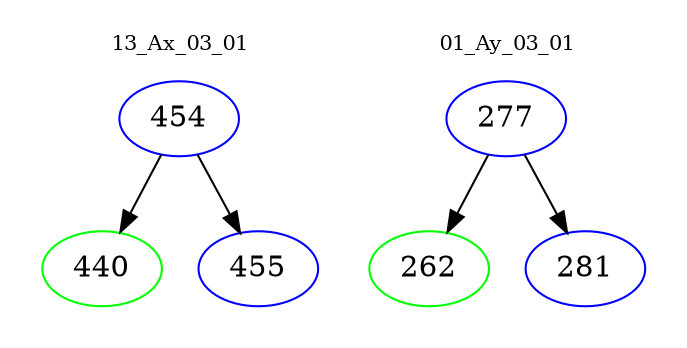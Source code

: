 digraph{
subgraph cluster_0 {
color = white
label = "13_Ax_03_01";
fontsize=10;
T0_454 [label="454", color="blue"]
T0_454 -> T0_440 [color="black"]
T0_440 [label="440", color="green"]
T0_454 -> T0_455 [color="black"]
T0_455 [label="455", color="blue"]
}
subgraph cluster_1 {
color = white
label = "01_Ay_03_01";
fontsize=10;
T1_277 [label="277", color="blue"]
T1_277 -> T1_262 [color="black"]
T1_262 [label="262", color="green"]
T1_277 -> T1_281 [color="black"]
T1_281 [label="281", color="blue"]
}
}
